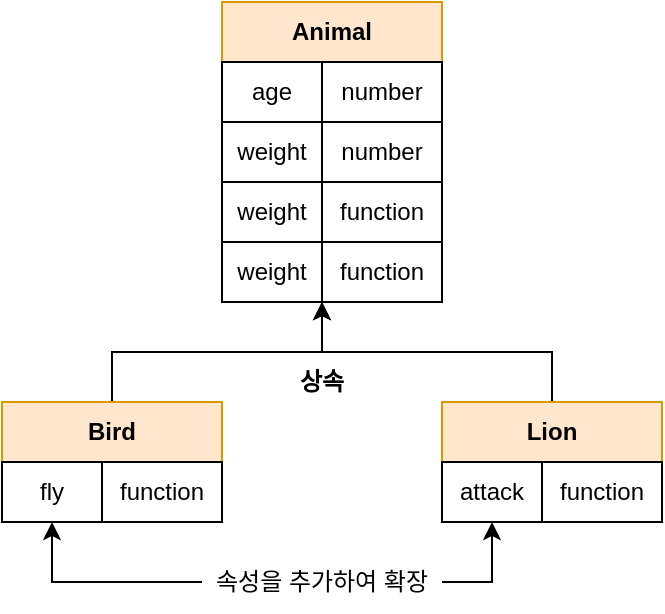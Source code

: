 <mxfile version="18.0.6" type="device"><diagram id="YEm2h78tL0gPyaDXxgeK" name="페이지-1"><mxGraphModel dx="1185" dy="721" grid="1" gridSize="10" guides="1" tooltips="1" connect="1" arrows="1" fold="1" page="1" pageScale="1" pageWidth="827" pageHeight="1169" math="0" shadow="0"><root><mxCell id="0"/><mxCell id="1" parent="0"/><mxCell id="qutegHpFdt1-clWXto2m-1" value="&lt;b&gt;Animal&lt;/b&gt;" style="rounded=0;whiteSpace=wrap;html=1;fillColor=#ffe6cc;strokeColor=#d79b00;" vertex="1" parent="1"><mxGeometry x="330" y="280" width="110" height="30" as="geometry"/></mxCell><mxCell id="qutegHpFdt1-clWXto2m-2" value="age" style="rounded=0;whiteSpace=wrap;html=1;" vertex="1" parent="1"><mxGeometry x="330" y="310" width="50" height="30" as="geometry"/></mxCell><mxCell id="qutegHpFdt1-clWXto2m-3" value="weight" style="rounded=0;whiteSpace=wrap;html=1;" vertex="1" parent="1"><mxGeometry x="330" y="340" width="50" height="30" as="geometry"/></mxCell><mxCell id="qutegHpFdt1-clWXto2m-4" value="weight" style="rounded=0;whiteSpace=wrap;html=1;" vertex="1" parent="1"><mxGeometry x="330" y="370" width="50" height="30" as="geometry"/></mxCell><mxCell id="qutegHpFdt1-clWXto2m-5" value="weight" style="rounded=0;whiteSpace=wrap;html=1;" vertex="1" parent="1"><mxGeometry x="330" y="400" width="50" height="30" as="geometry"/></mxCell><mxCell id="qutegHpFdt1-clWXto2m-6" value="number" style="rounded=0;whiteSpace=wrap;html=1;" vertex="1" parent="1"><mxGeometry x="380" y="310" width="60" height="30" as="geometry"/></mxCell><mxCell id="qutegHpFdt1-clWXto2m-7" value="number" style="rounded=0;whiteSpace=wrap;html=1;" vertex="1" parent="1"><mxGeometry x="380" y="340" width="60" height="30" as="geometry"/></mxCell><mxCell id="qutegHpFdt1-clWXto2m-8" value="function" style="rounded=0;whiteSpace=wrap;html=1;" vertex="1" parent="1"><mxGeometry x="380" y="370" width="60" height="30" as="geometry"/></mxCell><mxCell id="qutegHpFdt1-clWXto2m-9" value="function" style="rounded=0;whiteSpace=wrap;html=1;" vertex="1" parent="1"><mxGeometry x="380" y="400" width="60" height="30" as="geometry"/></mxCell><mxCell id="qutegHpFdt1-clWXto2m-46" style="edgeStyle=orthogonalEdgeStyle;rounded=0;orthogonalLoop=1;jettySize=auto;html=1;exitX=0.5;exitY=0;exitDx=0;exitDy=0;entryX=0;entryY=1;entryDx=0;entryDy=0;" edge="1" parent="1" source="qutegHpFdt1-clWXto2m-28" target="qutegHpFdt1-clWXto2m-9"><mxGeometry relative="1" as="geometry"/></mxCell><mxCell id="qutegHpFdt1-clWXto2m-28" value="&lt;b&gt;Bird&lt;/b&gt;" style="rounded=0;whiteSpace=wrap;html=1;fillColor=#ffe6cc;strokeColor=#d79b00;" vertex="1" parent="1"><mxGeometry x="220" y="480" width="110" height="30" as="geometry"/></mxCell><mxCell id="qutegHpFdt1-clWXto2m-32" value="fly" style="rounded=0;whiteSpace=wrap;html=1;" vertex="1" parent="1"><mxGeometry x="220" y="510" width="50" height="30" as="geometry"/></mxCell><mxCell id="qutegHpFdt1-clWXto2m-36" value="function" style="rounded=0;whiteSpace=wrap;html=1;" vertex="1" parent="1"><mxGeometry x="270" y="510" width="60" height="30" as="geometry"/></mxCell><mxCell id="qutegHpFdt1-clWXto2m-47" style="edgeStyle=orthogonalEdgeStyle;rounded=0;orthogonalLoop=1;jettySize=auto;html=1;exitX=0.5;exitY=0;exitDx=0;exitDy=0;entryX=0;entryY=1;entryDx=0;entryDy=0;" edge="1" parent="1" source="qutegHpFdt1-clWXto2m-37" target="qutegHpFdt1-clWXto2m-9"><mxGeometry relative="1" as="geometry"/></mxCell><mxCell id="qutegHpFdt1-clWXto2m-37" value="&lt;b&gt;Lion&lt;/b&gt;" style="rounded=0;whiteSpace=wrap;html=1;fillColor=#ffe6cc;strokeColor=#d79b00;" vertex="1" parent="1"><mxGeometry x="440" y="480" width="110" height="30" as="geometry"/></mxCell><mxCell id="qutegHpFdt1-clWXto2m-41" value="attack" style="rounded=0;whiteSpace=wrap;html=1;" vertex="1" parent="1"><mxGeometry x="440" y="510" width="50" height="30" as="geometry"/></mxCell><mxCell id="qutegHpFdt1-clWXto2m-45" value="function" style="rounded=0;whiteSpace=wrap;html=1;" vertex="1" parent="1"><mxGeometry x="490" y="510" width="60" height="30" as="geometry"/></mxCell><mxCell id="qutegHpFdt1-clWXto2m-48" value="&lt;b&gt;상속&lt;/b&gt;" style="text;html=1;strokeColor=none;fillColor=none;align=center;verticalAlign=middle;whiteSpace=wrap;rounded=0;" vertex="1" parent="1"><mxGeometry x="350" y="455" width="60" height="30" as="geometry"/></mxCell><mxCell id="qutegHpFdt1-clWXto2m-51" style="edgeStyle=orthogonalEdgeStyle;rounded=0;orthogonalLoop=1;jettySize=auto;html=1;exitX=1;exitY=0.5;exitDx=0;exitDy=0;entryX=0.5;entryY=1;entryDx=0;entryDy=0;" edge="1" parent="1" source="qutegHpFdt1-clWXto2m-49" target="qutegHpFdt1-clWXto2m-41"><mxGeometry relative="1" as="geometry"/></mxCell><mxCell id="qutegHpFdt1-clWXto2m-52" style="edgeStyle=orthogonalEdgeStyle;rounded=0;orthogonalLoop=1;jettySize=auto;html=1;exitX=0;exitY=0.5;exitDx=0;exitDy=0;entryX=0.5;entryY=1;entryDx=0;entryDy=0;" edge="1" parent="1" source="qutegHpFdt1-clWXto2m-49" target="qutegHpFdt1-clWXto2m-32"><mxGeometry relative="1" as="geometry"/></mxCell><mxCell id="qutegHpFdt1-clWXto2m-49" value="속성을 추가하여 확장" style="text;html=1;strokeColor=none;fillColor=none;align=center;verticalAlign=middle;whiteSpace=wrap;rounded=0;" vertex="1" parent="1"><mxGeometry x="320" y="555" width="120" height="30" as="geometry"/></mxCell></root></mxGraphModel></diagram></mxfile>